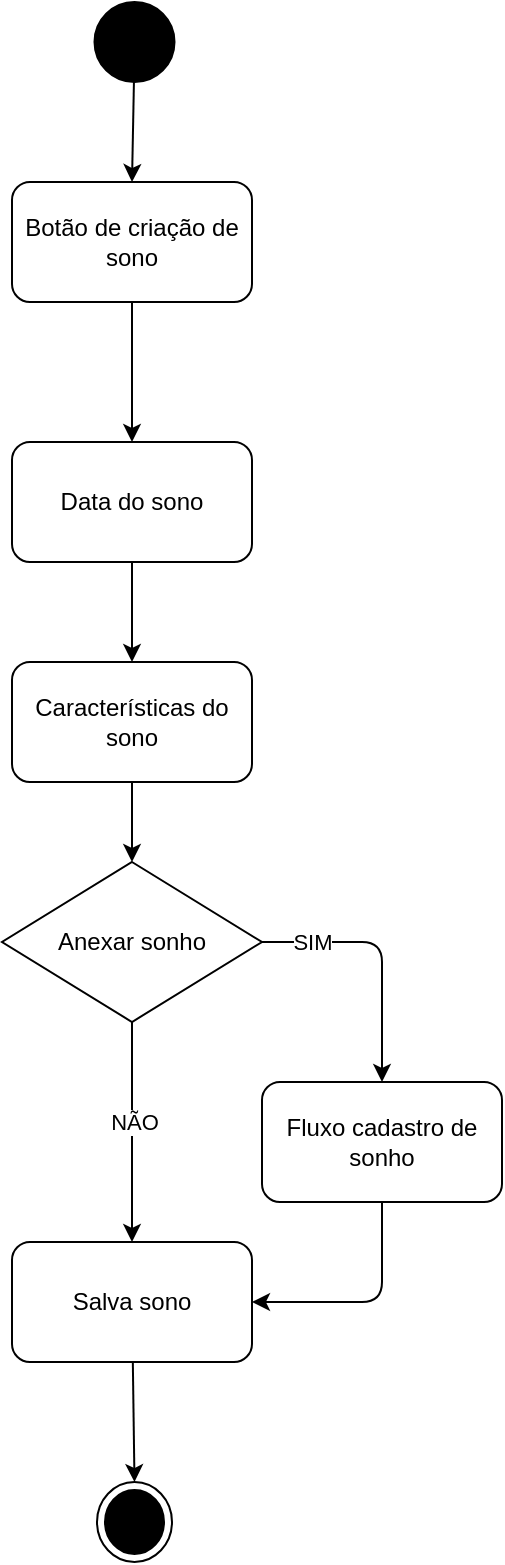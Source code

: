 <mxfile>
    <diagram id="yAOtjO7acrzMtTtR3ksc" name="Page-1">
        <mxGraphModel dx="1905" dy="1716" grid="1" gridSize="10" guides="1" tooltips="1" connect="1" arrows="1" fold="1" page="1" pageScale="1" pageWidth="850" pageHeight="1100" math="0" shadow="0">
            <root>
                <mxCell id="0"/>
                <mxCell id="1" parent="0"/>
                <mxCell id="43" style="edgeStyle=none;html=1;entryX=0.5;entryY=0;entryDx=0;entryDy=0;" parent="1" source="3" target="41" edge="1">
                    <mxGeometry relative="1" as="geometry"/>
                </mxCell>
                <mxCell id="3" value="" style="ellipse;fillColor=strokeColor;" parent="1" vertex="1">
                    <mxGeometry x="481.25" y="-260" width="40" height="40" as="geometry"/>
                </mxCell>
                <mxCell id="9" style="edgeStyle=none;html=1;entryX=0.5;entryY=0;entryDx=0;entryDy=0;" parent="1" source="10" target="14" edge="1">
                    <mxGeometry relative="1" as="geometry"/>
                </mxCell>
                <mxCell id="10" value="Data do sono" style="rounded=1;whiteSpace=wrap;html=1;" parent="1" vertex="1">
                    <mxGeometry x="440" y="-40" width="120" height="60" as="geometry"/>
                </mxCell>
                <mxCell id="34" style="edgeStyle=none;html=1;entryX=0.5;entryY=0;entryDx=0;entryDy=0;" parent="1" source="14" target="33" edge="1">
                    <mxGeometry relative="1" as="geometry"/>
                </mxCell>
                <mxCell id="14" value="Características do sono" style="rounded=1;whiteSpace=wrap;html=1;" parent="1" vertex="1">
                    <mxGeometry x="440" y="70" width="120" height="60" as="geometry"/>
                </mxCell>
                <mxCell id="28" value="" style="ellipse;html=1;shape=endState;fillColor=strokeColor;" parent="1" vertex="1">
                    <mxGeometry x="482.5" y="480" width="37.5" height="40" as="geometry"/>
                </mxCell>
                <mxCell id="38" style="edgeStyle=none;html=1;entryX=0.5;entryY=0;entryDx=0;entryDy=0;" parent="1" source="33" target="37" edge="1">
                    <mxGeometry relative="1" as="geometry">
                        <Array as="points">
                            <mxPoint x="625" y="210"/>
                        </Array>
                    </mxGeometry>
                </mxCell>
                <mxCell id="44" value="SIM" style="edgeLabel;html=1;align=center;verticalAlign=middle;resizable=0;points=[];" parent="38" vertex="1" connectable="0">
                    <mxGeometry x="-0.785" y="4" relative="1" as="geometry">
                        <mxPoint x="11" y="4" as="offset"/>
                    </mxGeometry>
                </mxCell>
                <mxCell id="39" style="edgeStyle=none;html=1;entryX=0.5;entryY=0;entryDx=0;entryDy=0;" parent="1" source="33" target="36" edge="1">
                    <mxGeometry relative="1" as="geometry"/>
                </mxCell>
                <mxCell id="45" value="NÃO" style="edgeLabel;html=1;align=center;verticalAlign=middle;resizable=0;points=[];" parent="39" vertex="1" connectable="0">
                    <mxGeometry x="-0.622" y="-2" relative="1" as="geometry">
                        <mxPoint x="3" y="29" as="offset"/>
                    </mxGeometry>
                </mxCell>
                <mxCell id="33" value="Anexar sonho" style="rhombus;whiteSpace=wrap;html=1;" parent="1" vertex="1">
                    <mxGeometry x="435" y="170" width="130" height="80" as="geometry"/>
                </mxCell>
                <mxCell id="40" style="edgeStyle=none;html=1;entryX=0.5;entryY=0;entryDx=0;entryDy=0;" parent="1" source="36" target="28" edge="1">
                    <mxGeometry relative="1" as="geometry"/>
                </mxCell>
                <mxCell id="36" value="Salva sono" style="rounded=1;whiteSpace=wrap;html=1;" parent="1" vertex="1">
                    <mxGeometry x="440" y="360" width="120" height="60" as="geometry"/>
                </mxCell>
                <mxCell id="46" style="edgeStyle=none;html=1;entryX=1;entryY=0.5;entryDx=0;entryDy=0;" parent="1" source="37" target="36" edge="1">
                    <mxGeometry relative="1" as="geometry">
                        <Array as="points">
                            <mxPoint x="625" y="390"/>
                        </Array>
                    </mxGeometry>
                </mxCell>
                <mxCell id="37" value="Fluxo cadastro de sonho" style="rounded=1;whiteSpace=wrap;html=1;" parent="1" vertex="1">
                    <mxGeometry x="565" y="280" width="120" height="60" as="geometry"/>
                </mxCell>
                <mxCell id="42" style="edgeStyle=none;html=1;entryX=0.5;entryY=0;entryDx=0;entryDy=0;" parent="1" source="41" target="10" edge="1">
                    <mxGeometry relative="1" as="geometry"/>
                </mxCell>
                <mxCell id="41" value="Botão de criação de sono" style="rounded=1;whiteSpace=wrap;html=1;" parent="1" vertex="1">
                    <mxGeometry x="440" y="-170" width="120" height="60" as="geometry"/>
                </mxCell>
            </root>
        </mxGraphModel>
    </diagram>
</mxfile>